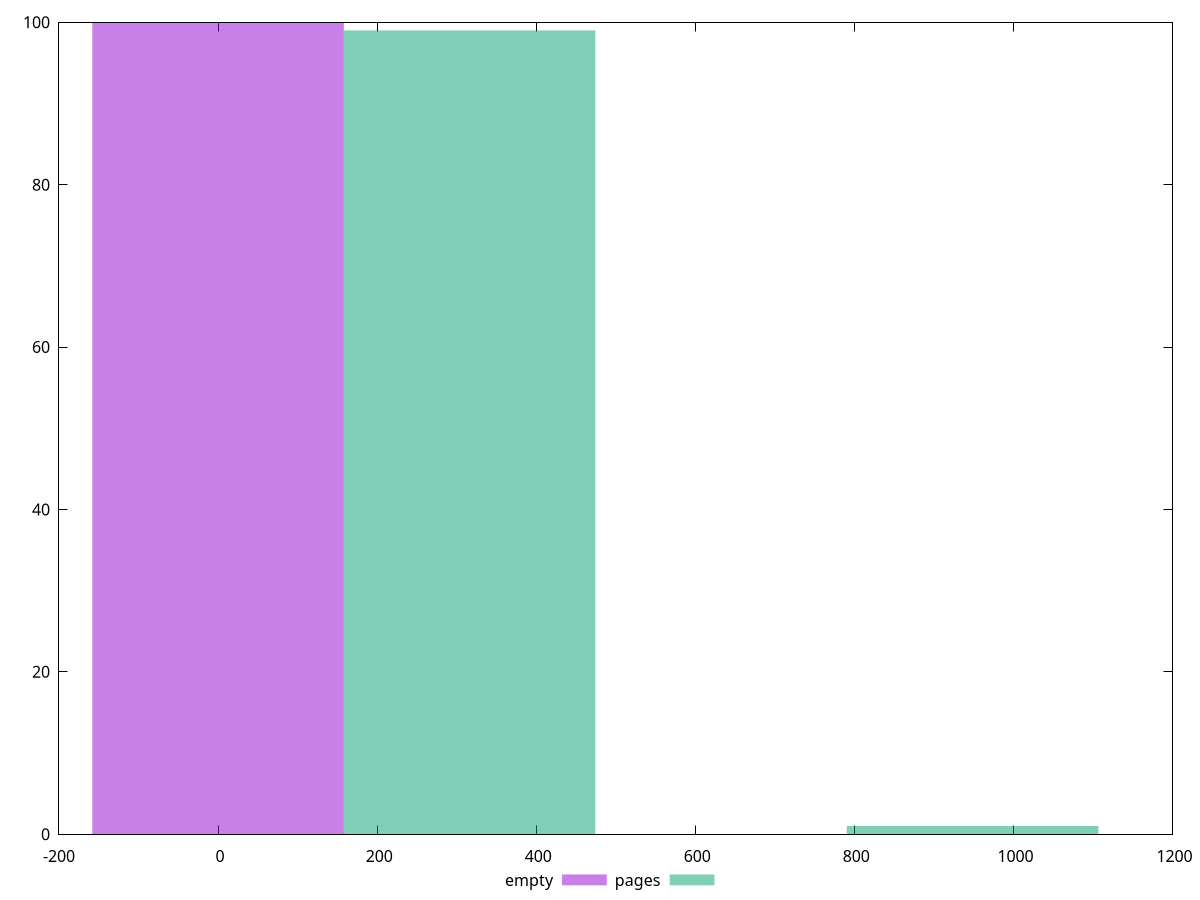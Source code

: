 reset
set terminal svg size 640, 500 enhanced background rgb 'white'
set output "reprap/uses-http2/comparison/histogram/0_vs_1.svg"

$empty <<EOF
0 100
EOF

$pages <<EOF
948.6821589205044 1
316.22738630683483 99
EOF

set key outside below
set boxwidth 316.22738630683483
set yrange [0:100]
set style fill transparent solid 0.5 noborder

plot \
  $empty title "empty" with boxes, \
  $pages title "pages" with boxes, \


reset